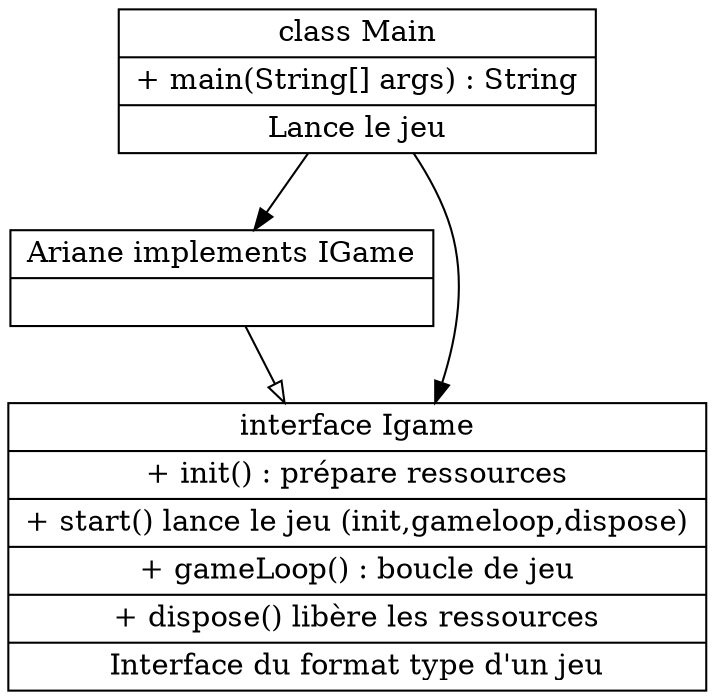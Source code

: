 digraph diagraph {

	node [ shape = "record" ] //on dessine des carrés

	//Main
	Main [ label = "{class Main|+ main(String[] args) : String|Lance le jeu}" ];

	// Main dépends de Ariane et IGame
	Main -> Ariane;
	Main -> IGame;

	//IGame
	IGame [ label = "{interface Igame|+ init() : prépare ressources|
		+ start() lance le jeu (init,gameloop,dispose)|+ gameLoop() : boucle de jeu|
		+ dispose() libère les ressources|
		Interface du format type d'un jeu}"];

	// Ariane implemente IGame
	edge [ arrowhead="empty" ];
	Ariane -> IGame;
	edge [ arrowhead="normal" ];

	Ariane [ label = "{Ariane implements IGame|}" ];
}